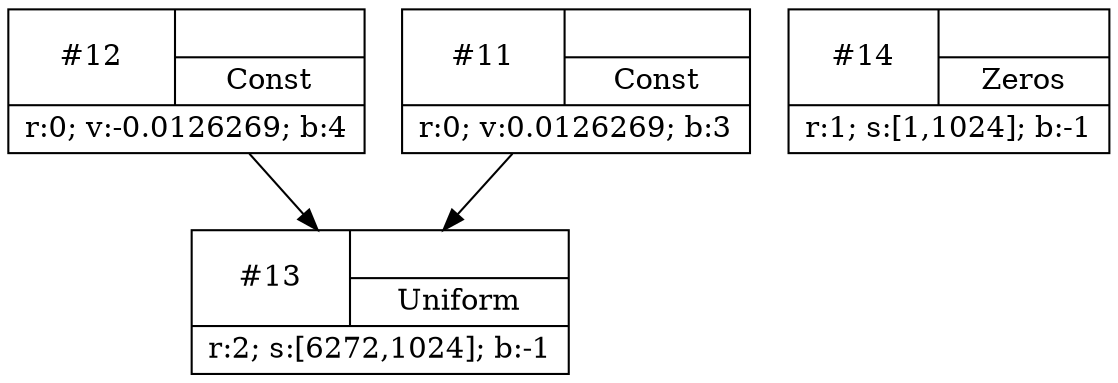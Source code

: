 digraph CG {
node [shape=record];
12 -> 13;
11 -> 13;
13 [ label="{{#13 | {  | Uniform }} | r:2; s:[6272,1024]; b:-1 }"];
12 [ label="{{#12 | {  | Const }} | r:0; v:-0.0126269; b:4 }"];
11 [ label="{{#11 | {  | Const }} | r:0; v:0.0126269; b:3 }"];
14 [ label="{{#14 | {  | Zeros }} | r:1; s:[1,1024]; b:-1 }"];
}